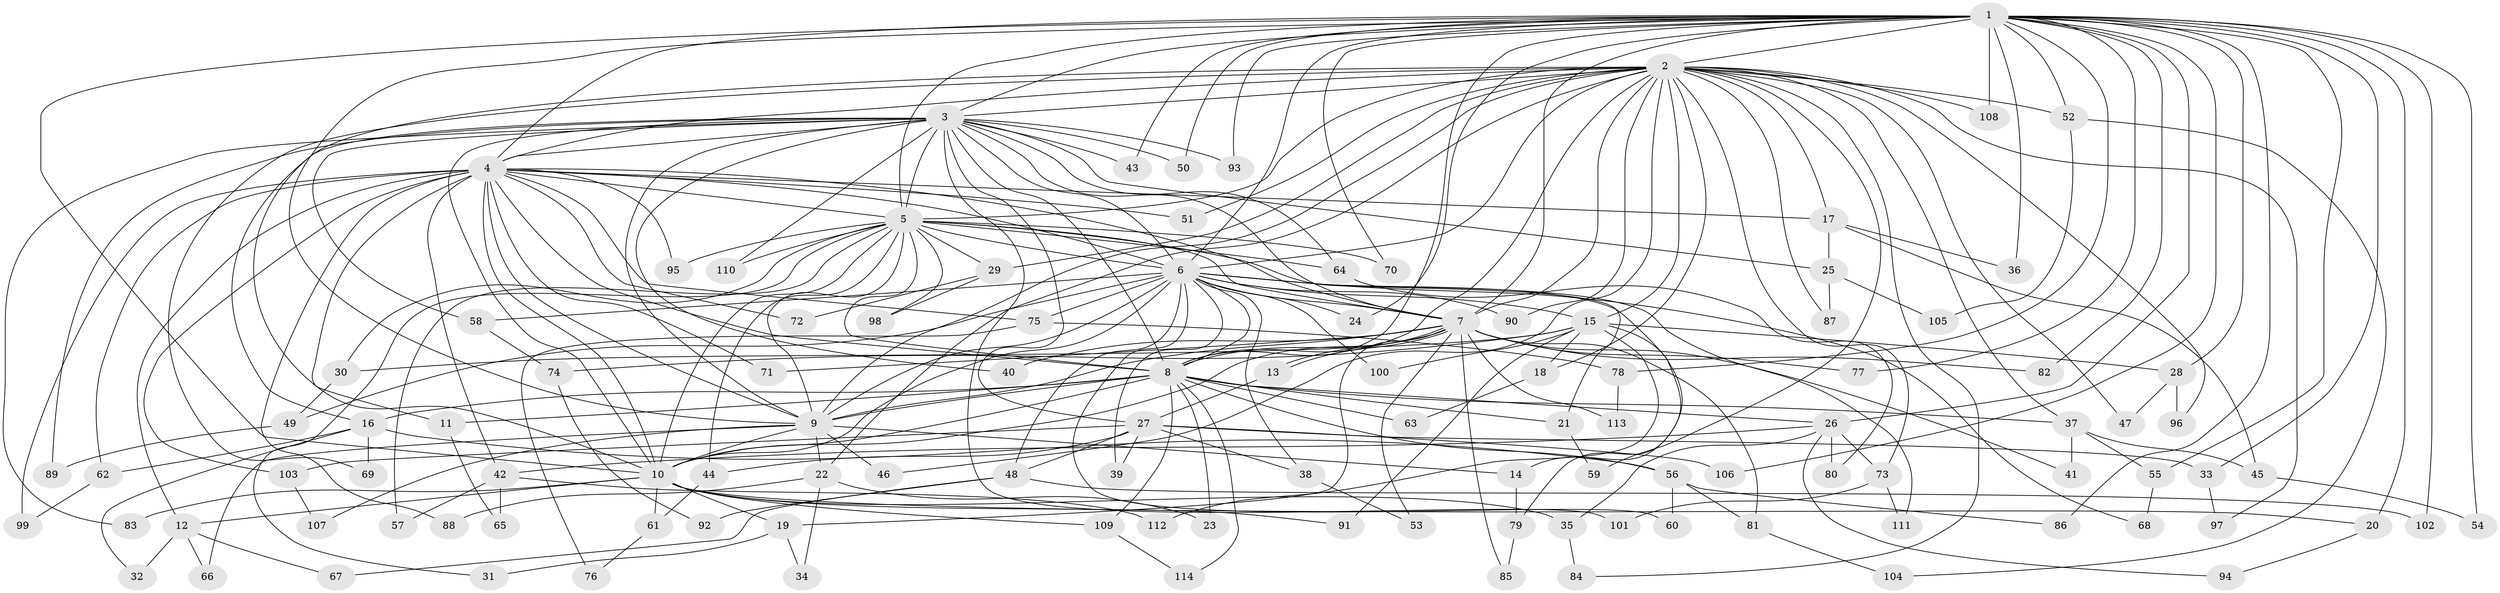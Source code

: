 // coarse degree distribution, {36: 0.011627906976744186, 25: 0.011627906976744186, 19: 0.011627906976744186, 18: 0.023255813953488372, 21: 0.011627906976744186, 17: 0.023255813953488372, 12: 0.011627906976744186, 3: 0.18604651162790697, 5: 0.05813953488372093, 11: 0.011627906976744186, 6: 0.023255813953488372, 2: 0.47674418604651164, 4: 0.08139534883720931, 10: 0.023255813953488372, 1: 0.03488372093023256}
// Generated by graph-tools (version 1.1) at 2025/23/03/03/25 07:23:42]
// undirected, 114 vertices, 253 edges
graph export_dot {
graph [start="1"]
  node [color=gray90,style=filled];
  1;
  2;
  3;
  4;
  5;
  6;
  7;
  8;
  9;
  10;
  11;
  12;
  13;
  14;
  15;
  16;
  17;
  18;
  19;
  20;
  21;
  22;
  23;
  24;
  25;
  26;
  27;
  28;
  29;
  30;
  31;
  32;
  33;
  34;
  35;
  36;
  37;
  38;
  39;
  40;
  41;
  42;
  43;
  44;
  45;
  46;
  47;
  48;
  49;
  50;
  51;
  52;
  53;
  54;
  55;
  56;
  57;
  58;
  59;
  60;
  61;
  62;
  63;
  64;
  65;
  66;
  67;
  68;
  69;
  70;
  71;
  72;
  73;
  74;
  75;
  76;
  77;
  78;
  79;
  80;
  81;
  82;
  83;
  84;
  85;
  86;
  87;
  88;
  89;
  90;
  91;
  92;
  93;
  94;
  95;
  96;
  97;
  98;
  99;
  100;
  101;
  102;
  103;
  104;
  105;
  106;
  107;
  108;
  109;
  110;
  111;
  112;
  113;
  114;
  1 -- 2;
  1 -- 3;
  1 -- 4;
  1 -- 5;
  1 -- 6;
  1 -- 7;
  1 -- 8;
  1 -- 9;
  1 -- 10;
  1 -- 20;
  1 -- 24;
  1 -- 26;
  1 -- 28;
  1 -- 33;
  1 -- 36;
  1 -- 43;
  1 -- 50;
  1 -- 52;
  1 -- 54;
  1 -- 55;
  1 -- 70;
  1 -- 77;
  1 -- 78;
  1 -- 82;
  1 -- 86;
  1 -- 93;
  1 -- 102;
  1 -- 106;
  1 -- 108;
  2 -- 3;
  2 -- 4;
  2 -- 5;
  2 -- 6;
  2 -- 7;
  2 -- 8;
  2 -- 9;
  2 -- 10;
  2 -- 15;
  2 -- 17;
  2 -- 18;
  2 -- 22;
  2 -- 29;
  2 -- 37;
  2 -- 46;
  2 -- 47;
  2 -- 51;
  2 -- 52;
  2 -- 59;
  2 -- 69;
  2 -- 73;
  2 -- 84;
  2 -- 87;
  2 -- 90;
  2 -- 96;
  2 -- 97;
  2 -- 108;
  3 -- 4;
  3 -- 5;
  3 -- 6;
  3 -- 7;
  3 -- 8;
  3 -- 9;
  3 -- 10;
  3 -- 16;
  3 -- 25;
  3 -- 27;
  3 -- 40;
  3 -- 43;
  3 -- 50;
  3 -- 58;
  3 -- 64;
  3 -- 83;
  3 -- 89;
  3 -- 93;
  3 -- 101;
  3 -- 110;
  4 -- 5;
  4 -- 6;
  4 -- 7;
  4 -- 8;
  4 -- 9;
  4 -- 10;
  4 -- 11;
  4 -- 12;
  4 -- 17;
  4 -- 42;
  4 -- 51;
  4 -- 62;
  4 -- 71;
  4 -- 72;
  4 -- 75;
  4 -- 88;
  4 -- 95;
  4 -- 99;
  4 -- 103;
  5 -- 6;
  5 -- 7;
  5 -- 8;
  5 -- 9;
  5 -- 10;
  5 -- 21;
  5 -- 29;
  5 -- 30;
  5 -- 31;
  5 -- 44;
  5 -- 57;
  5 -- 64;
  5 -- 70;
  5 -- 95;
  5 -- 98;
  5 -- 110;
  6 -- 7;
  6 -- 8;
  6 -- 9;
  6 -- 10;
  6 -- 14;
  6 -- 15;
  6 -- 24;
  6 -- 38;
  6 -- 39;
  6 -- 48;
  6 -- 49;
  6 -- 58;
  6 -- 60;
  6 -- 68;
  6 -- 75;
  6 -- 90;
  6 -- 100;
  6 -- 111;
  7 -- 8;
  7 -- 9;
  7 -- 10;
  7 -- 13;
  7 -- 13;
  7 -- 19;
  7 -- 40;
  7 -- 41;
  7 -- 53;
  7 -- 71;
  7 -- 77;
  7 -- 81;
  7 -- 82;
  7 -- 85;
  7 -- 113;
  8 -- 9;
  8 -- 10;
  8 -- 11;
  8 -- 16;
  8 -- 21;
  8 -- 23;
  8 -- 26;
  8 -- 37;
  8 -- 56;
  8 -- 63;
  8 -- 109;
  8 -- 114;
  9 -- 10;
  9 -- 14;
  9 -- 22;
  9 -- 46;
  9 -- 66;
  9 -- 107;
  10 -- 12;
  10 -- 19;
  10 -- 20;
  10 -- 35;
  10 -- 61;
  10 -- 83;
  10 -- 91;
  10 -- 109;
  11 -- 65;
  12 -- 32;
  12 -- 66;
  12 -- 67;
  13 -- 27;
  14 -- 79;
  15 -- 18;
  15 -- 28;
  15 -- 30;
  15 -- 74;
  15 -- 79;
  15 -- 91;
  15 -- 100;
  15 -- 112;
  16 -- 32;
  16 -- 56;
  16 -- 62;
  16 -- 69;
  17 -- 25;
  17 -- 36;
  17 -- 45;
  18 -- 63;
  19 -- 31;
  19 -- 34;
  20 -- 94;
  21 -- 59;
  22 -- 23;
  22 -- 34;
  22 -- 88;
  25 -- 87;
  25 -- 105;
  26 -- 35;
  26 -- 42;
  26 -- 73;
  26 -- 80;
  26 -- 94;
  27 -- 33;
  27 -- 38;
  27 -- 39;
  27 -- 44;
  27 -- 48;
  27 -- 103;
  27 -- 106;
  28 -- 47;
  28 -- 96;
  29 -- 72;
  29 -- 98;
  30 -- 49;
  33 -- 97;
  35 -- 84;
  37 -- 41;
  37 -- 45;
  37 -- 55;
  38 -- 53;
  42 -- 57;
  42 -- 65;
  42 -- 112;
  44 -- 61;
  45 -- 54;
  48 -- 67;
  48 -- 92;
  48 -- 102;
  49 -- 89;
  52 -- 104;
  52 -- 105;
  55 -- 68;
  56 -- 60;
  56 -- 81;
  56 -- 86;
  58 -- 74;
  61 -- 76;
  62 -- 99;
  64 -- 80;
  73 -- 101;
  73 -- 111;
  74 -- 92;
  75 -- 76;
  75 -- 78;
  78 -- 113;
  79 -- 85;
  81 -- 104;
  103 -- 107;
  109 -- 114;
}
